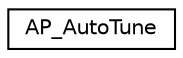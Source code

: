 digraph "Graphical Class Hierarchy"
{
 // INTERACTIVE_SVG=YES
  edge [fontname="Helvetica",fontsize="10",labelfontname="Helvetica",labelfontsize="10"];
  node [fontname="Helvetica",fontsize="10",shape=record];
  rankdir="LR";
  Node1 [label="AP_AutoTune",height=0.2,width=0.4,color="black", fillcolor="white", style="filled",URL="$classAP__AutoTune.html"];
}

